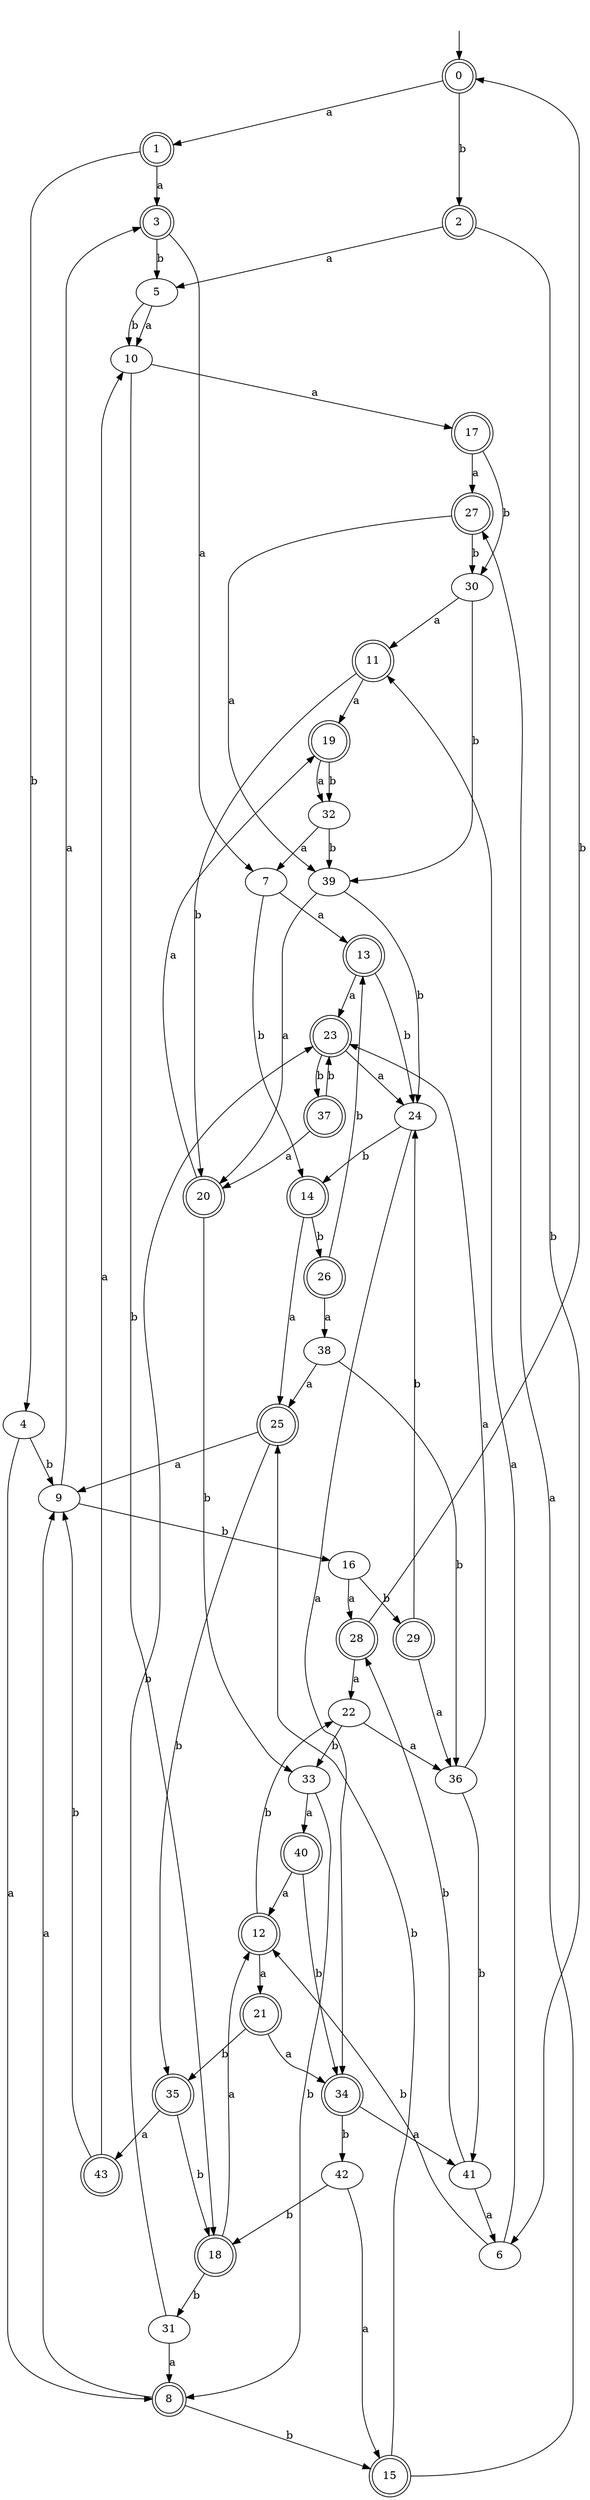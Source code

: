 digraph RandomDFA {
  __start0 [label="", shape=none];
  __start0 -> 0 [label=""];
  0 [shape=circle] [shape=doublecircle]
  0 -> 1 [label="a"]
  0 -> 2 [label="b"]
  1 [shape=doublecircle]
  1 -> 3 [label="a"]
  1 -> 4 [label="b"]
  2 [shape=doublecircle]
  2 -> 5 [label="a"]
  2 -> 6 [label="b"]
  3 [shape=doublecircle]
  3 -> 7 [label="a"]
  3 -> 5 [label="b"]
  4
  4 -> 8 [label="a"]
  4 -> 9 [label="b"]
  5
  5 -> 10 [label="a"]
  5 -> 10 [label="b"]
  6
  6 -> 11 [label="a"]
  6 -> 12 [label="b"]
  7
  7 -> 13 [label="a"]
  7 -> 14 [label="b"]
  8 [shape=doublecircle]
  8 -> 9 [label="a"]
  8 -> 15 [label="b"]
  9
  9 -> 3 [label="a"]
  9 -> 16 [label="b"]
  10
  10 -> 17 [label="a"]
  10 -> 18 [label="b"]
  11 [shape=doublecircle]
  11 -> 19 [label="a"]
  11 -> 20 [label="b"]
  12 [shape=doublecircle]
  12 -> 21 [label="a"]
  12 -> 22 [label="b"]
  13 [shape=doublecircle]
  13 -> 23 [label="a"]
  13 -> 24 [label="b"]
  14 [shape=doublecircle]
  14 -> 25 [label="a"]
  14 -> 26 [label="b"]
  15 [shape=doublecircle]
  15 -> 27 [label="a"]
  15 -> 25 [label="b"]
  16
  16 -> 28 [label="a"]
  16 -> 29 [label="b"]
  17 [shape=doublecircle]
  17 -> 27 [label="a"]
  17 -> 30 [label="b"]
  18 [shape=doublecircle]
  18 -> 12 [label="a"]
  18 -> 31 [label="b"]
  19 [shape=doublecircle]
  19 -> 32 [label="a"]
  19 -> 32 [label="b"]
  20 [shape=doublecircle]
  20 -> 19 [label="a"]
  20 -> 33 [label="b"]
  21 [shape=doublecircle]
  21 -> 34 [label="a"]
  21 -> 35 [label="b"]
  22
  22 -> 36 [label="a"]
  22 -> 33 [label="b"]
  23 [shape=doublecircle]
  23 -> 24 [label="a"]
  23 -> 37 [label="b"]
  24
  24 -> 34 [label="a"]
  24 -> 14 [label="b"]
  25 [shape=doublecircle]
  25 -> 9 [label="a"]
  25 -> 35 [label="b"]
  26 [shape=doublecircle]
  26 -> 38 [label="a"]
  26 -> 13 [label="b"]
  27 [shape=doublecircle]
  27 -> 39 [label="a"]
  27 -> 30 [label="b"]
  28 [shape=doublecircle]
  28 -> 22 [label="a"]
  28 -> 0 [label="b"]
  29 [shape=doublecircle]
  29 -> 36 [label="a"]
  29 -> 24 [label="b"]
  30
  30 -> 11 [label="a"]
  30 -> 39 [label="b"]
  31
  31 -> 8 [label="a"]
  31 -> 23 [label="b"]
  32
  32 -> 7 [label="a"]
  32 -> 39 [label="b"]
  33
  33 -> 40 [label="a"]
  33 -> 8 [label="b"]
  34 [shape=doublecircle]
  34 -> 41 [label="a"]
  34 -> 42 [label="b"]
  35 [shape=doublecircle]
  35 -> 43 [label="a"]
  35 -> 18 [label="b"]
  36
  36 -> 23 [label="a"]
  36 -> 41 [label="b"]
  37 [shape=doublecircle]
  37 -> 20 [label="a"]
  37 -> 23 [label="b"]
  38
  38 -> 25 [label="a"]
  38 -> 36 [label="b"]
  39
  39 -> 20 [label="a"]
  39 -> 24 [label="b"]
  40 [shape=doublecircle]
  40 -> 12 [label="a"]
  40 -> 34 [label="b"]
  41
  41 -> 6 [label="a"]
  41 -> 28 [label="b"]
  42
  42 -> 15 [label="a"]
  42 -> 18 [label="b"]
  43 [shape=doublecircle]
  43 -> 10 [label="a"]
  43 -> 9 [label="b"]
}
